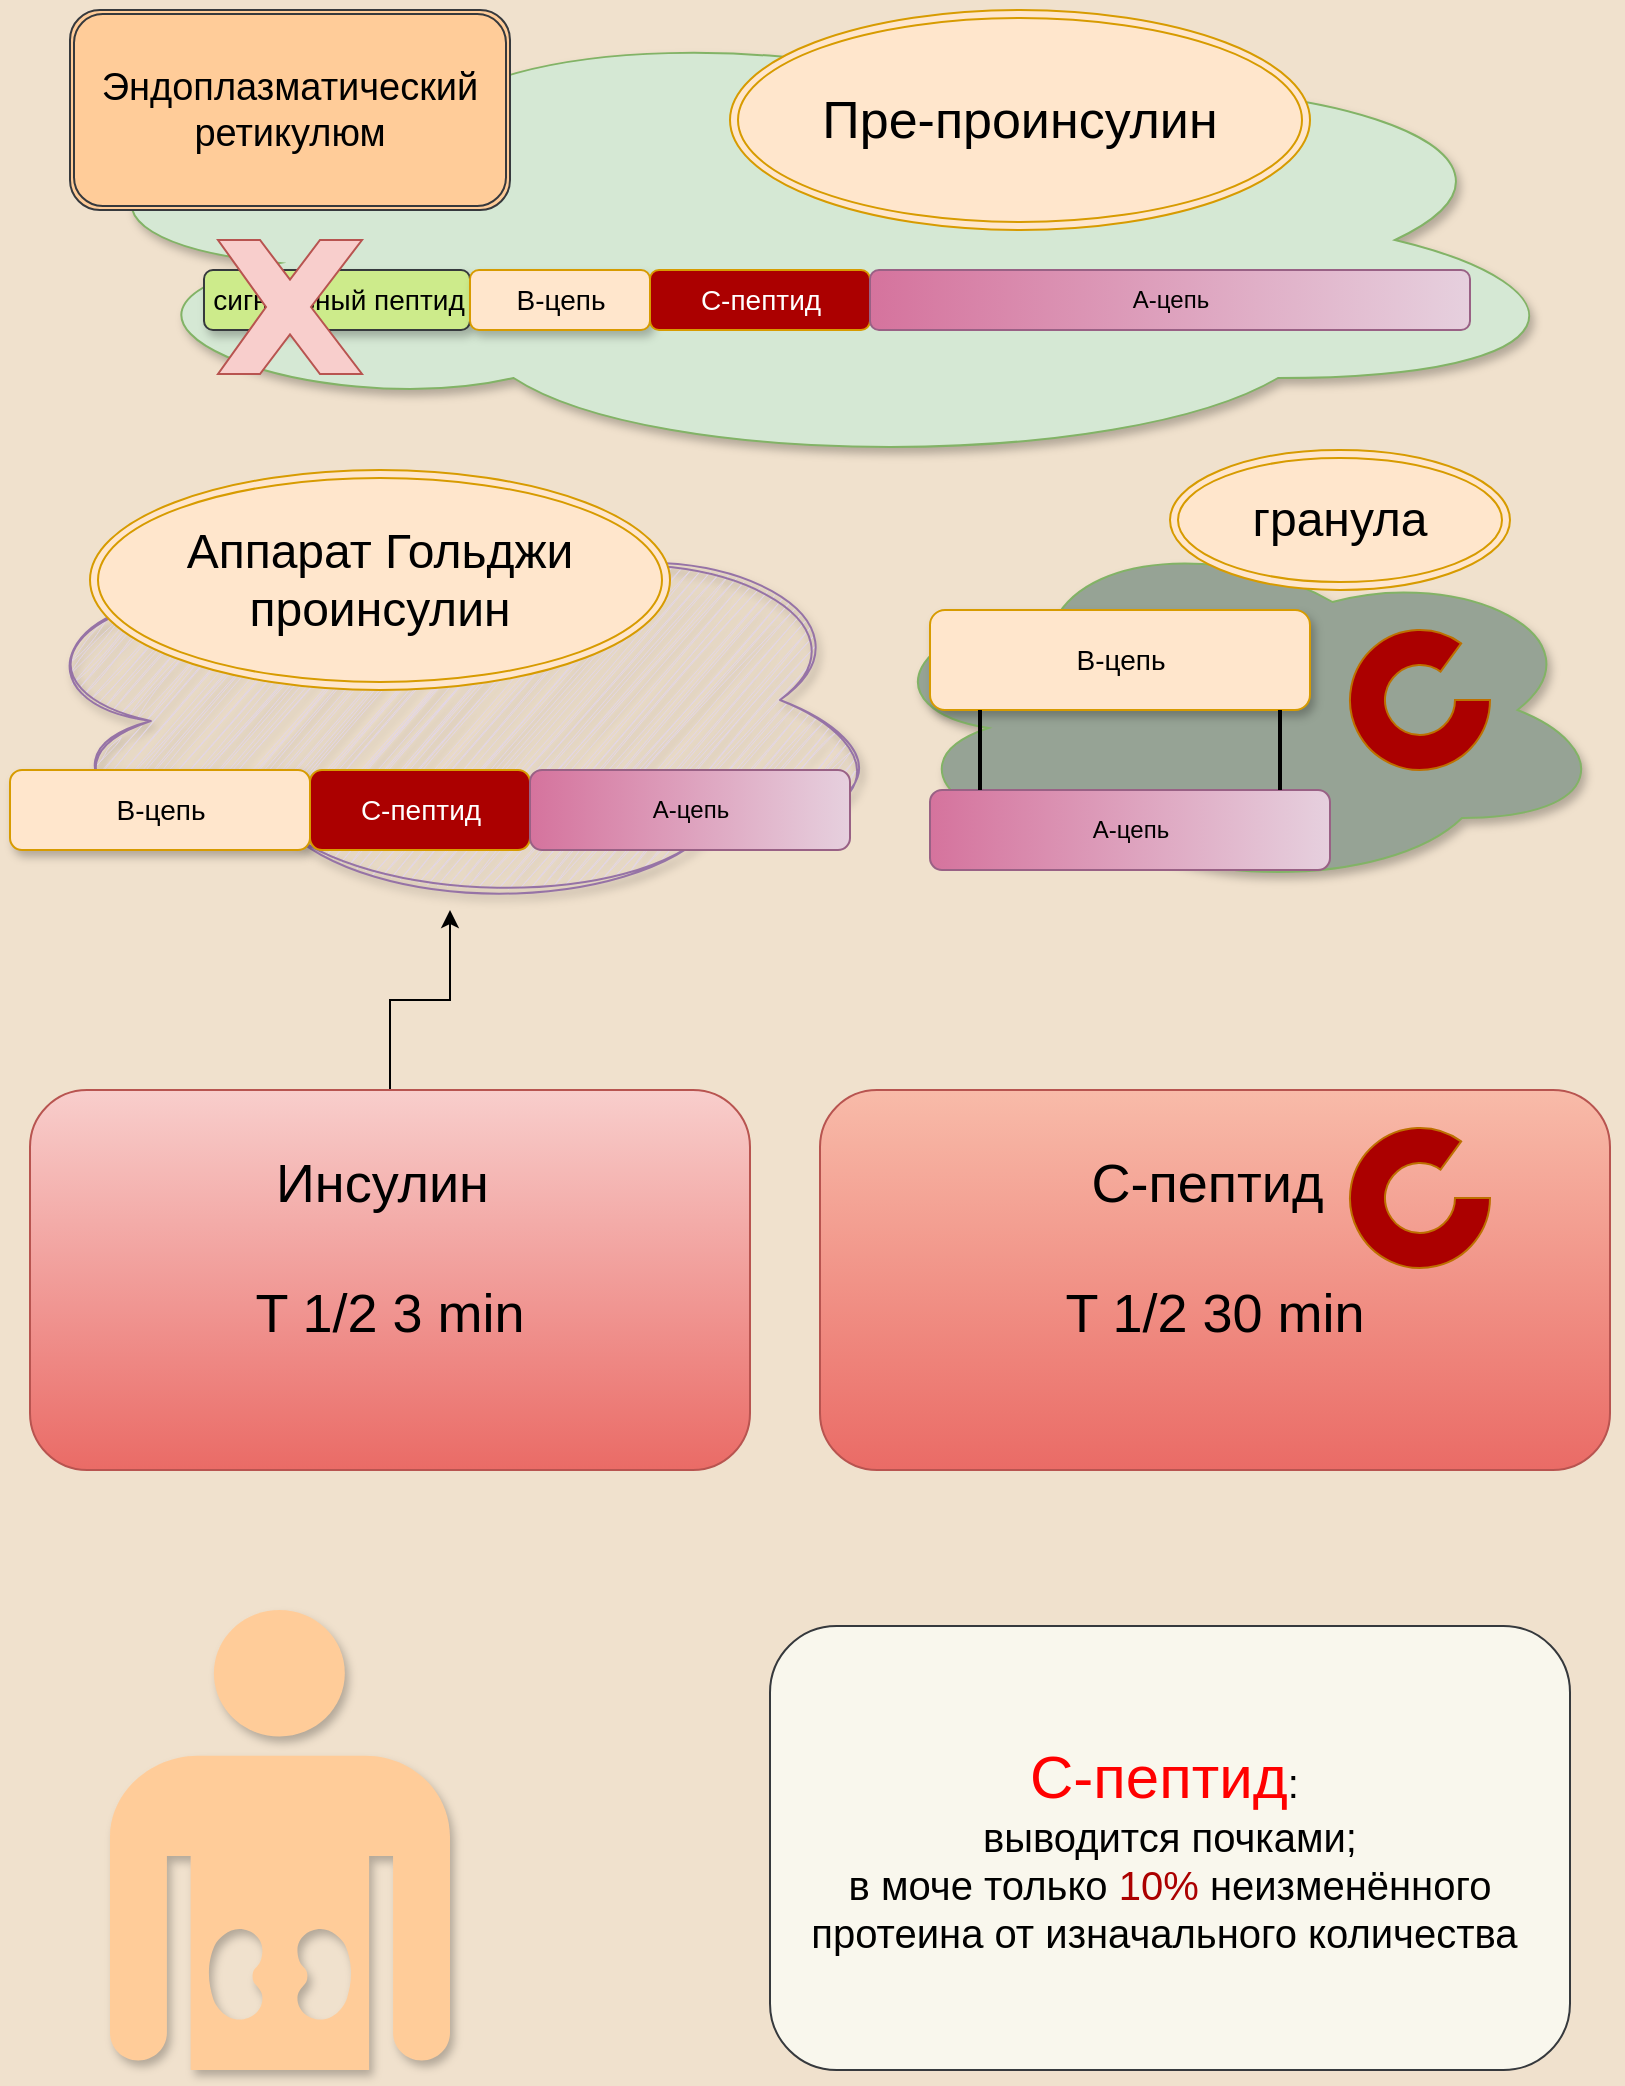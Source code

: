 <mxfile version="24.2.7" type="github">
  <diagram name="Page-1" id="Q5VpdjAaMo4lQVa2g33S">
    <mxGraphModel dx="1231" dy="663" grid="0" gridSize="10" guides="1" tooltips="1" connect="1" arrows="1" fold="1" page="1" pageScale="1" pageWidth="850" pageHeight="1100" background="#f0e1cd" math="0" shadow="0">
      <root>
        <mxCell id="0" />
        <mxCell id="1" parent="0" />
        <mxCell id="KBVNrPTxMM-x9LvNGslD-2" value="" style="ellipse;shape=cloud;whiteSpace=wrap;html=1;fillColor=#d5e8d4;strokeColor=#82b366;shadow=1;" parent="1" vertex="1">
          <mxGeometry x="30" y="10" width="780" height="230" as="geometry" />
        </mxCell>
        <mxCell id="KBVNrPTxMM-x9LvNGslD-3" value="&lt;font color=&quot;#ff0000&quot; style=&quot;font-size: 30px;&quot;&gt;С-пептид&lt;/font&gt;&lt;font style=&quot;font-size: 20px;&quot;&gt;:&amp;nbsp;&lt;/font&gt;&lt;div&gt;&lt;font style=&quot;font-size: 20px;&quot;&gt;выводится почками;&lt;/font&gt;&lt;div style=&quot;font-size: 20px;&quot;&gt;&lt;font style=&quot;font-size: 20px;&quot;&gt;в моче только &lt;font color=&quot;#ab0000&quot;&gt;10%&lt;/font&gt; неизменённого протеина&amp;nbsp;&lt;/font&gt;&lt;span style=&quot;background-color: initial;&quot;&gt;от изначального количества&amp;nbsp;&lt;/span&gt;&lt;/div&gt;&lt;/div&gt;" style="rounded=1;whiteSpace=wrap;html=1;fillColor=#f9f7ed;strokeColor=#36393d;" parent="1" vertex="1">
          <mxGeometry x="400" y="818" width="400" height="222" as="geometry" />
        </mxCell>
        <mxCell id="KBVNrPTxMM-x9LvNGslD-4" value="" style="shape=mxgraph.signs.healthcare.kidney;html=1;pointerEvents=1;fillColor=#FFCC99;strokeColor=none;verticalLabelPosition=bottom;verticalAlign=top;align=center;fontColor=#663300;shadow=1;" parent="1" vertex="1">
          <mxGeometry x="70" y="810" width="170" height="230" as="geometry" />
        </mxCell>
        <mxCell id="KBVNrPTxMM-x9LvNGslD-5" value="&lt;font style=&quot;font-size: 27px;&quot;&gt;C-пептид&amp;nbsp;&lt;/font&gt;&lt;div style=&quot;font-size: 27px;&quot;&gt;&lt;font style=&quot;font-size: 27px;&quot;&gt;&lt;br&gt;&lt;/font&gt;&lt;div style=&quot;&quot;&gt;&lt;font style=&quot;font-size: 27px;&quot;&gt;&lt;font style=&quot;font-size: 27px;&quot;&gt;T 1/2&lt;/font&gt;&lt;span style=&quot;background-color: initial;&quot;&gt;&amp;nbsp;30 min&lt;/span&gt;&lt;/font&gt;&lt;div style=&quot;&quot;&gt;&lt;div&gt;&lt;br&gt;&lt;/div&gt;&lt;/div&gt;&lt;/div&gt;&lt;/div&gt;" style="whiteSpace=wrap;html=1;fillColor=#F8BBA9;strokeColor=#b85450;gradientColor=#ea6b66;rounded=1;" parent="1" vertex="1">
          <mxGeometry x="425" y="550" width="395" height="190" as="geometry" />
        </mxCell>
        <mxCell id="h3QjR-4epG_l3zSMOFsa-1" value="" style="edgeStyle=orthogonalEdgeStyle;rounded=0;orthogonalLoop=1;jettySize=auto;html=1;" edge="1" parent="1" source="KBVNrPTxMM-x9LvNGslD-8" target="KBVNrPTxMM-x9LvNGslD-10">
          <mxGeometry relative="1" as="geometry" />
        </mxCell>
        <mxCell id="KBVNrPTxMM-x9LvNGslD-8" value="&lt;font style=&quot;font-size: 27px;&quot;&gt;Инсулин&amp;nbsp;&lt;/font&gt;&lt;div style=&quot;font-size: 27px;&quot;&gt;&lt;font style=&quot;font-size: 27px;&quot;&gt;&lt;br&gt;&lt;/font&gt;&lt;div style=&quot;&quot;&gt;&lt;font style=&quot;font-size: 27px;&quot;&gt;&lt;font style=&quot;font-size: 27px;&quot;&gt;T 1/2&amp;nbsp;&lt;/font&gt;&lt;span style=&quot;background-color: initial;&quot;&gt;3 min&lt;/span&gt;&lt;/font&gt;&lt;div style=&quot;&quot;&gt;&lt;div style=&quot;&quot;&gt;&lt;br&gt;&lt;/div&gt;&lt;/div&gt;&lt;/div&gt;&lt;/div&gt;" style="whiteSpace=wrap;html=1;fillColor=#f8cecc;strokeColor=#b85450;gradientColor=#ea6b66;rounded=1;" parent="1" vertex="1">
          <mxGeometry x="30" y="550" width="360" height="190" as="geometry" />
        </mxCell>
        <mxCell id="KBVNrPTxMM-x9LvNGslD-10" value="" style="ellipse;shape=cloud;whiteSpace=wrap;html=1;fillColor=#e1d5e7;strokeColor=#9673a6;sketch=1;curveFitting=1;jiggle=2;shadow=1;" parent="1" vertex="1">
          <mxGeometry x="20" y="250" width="440" height="210" as="geometry" />
        </mxCell>
        <mxCell id="KBVNrPTxMM-x9LvNGslD-11" value="" style="ellipse;shape=cloud;whiteSpace=wrap;html=1;fillColor=#96A395;strokeColor=#82b366;shadow=1;" parent="1" vertex="1">
          <mxGeometry x="450" y="270" width="370" height="180" as="geometry" />
        </mxCell>
        <mxCell id="KBVNrPTxMM-x9LvNGslD-12" value="" style="verticalLabelPosition=bottom;verticalAlign=top;html=1;shape=mxgraph.basic.partConcEllipse;startAngle=0.25;endAngle=0.1;arcWidth=0.5;fillColor=#AB0000;strokeColor=#BD7000;fontColor=#000000;" parent="1" vertex="1">
          <mxGeometry x="690" y="320" width="70" height="70" as="geometry" />
        </mxCell>
        <mxCell id="KBVNrPTxMM-x9LvNGslD-13" value="&lt;font style=&quot;font-size: 14px;&quot;&gt;сигнальный пептид&lt;/font&gt;" style="html=1;points=[[0,0,0,0,5],[0,1,0,0,-5],[1,0,0,0,5],[1,1,0,0,-5]];perimeter=orthogonalPerimeter;outlineConnect=0;targetShapes=umlLifeline;portConstraint=eastwest;newEdgeStyle={&quot;curved&quot;:0,&quot;rounded&quot;:0};direction=south;fillColor=#cdeb8b;strokeColor=#36393d;rounded=1;shadow=1;" parent="1" vertex="1">
          <mxGeometry x="117" y="140" width="133" height="30" as="geometry" />
        </mxCell>
        <mxCell id="KBVNrPTxMM-x9LvNGslD-14" value="&lt;font style=&quot;font-size: 14px;&quot;&gt;В-цепь&lt;/font&gt;" style="html=1;points=[[0,0,0,0,5],[0,1,0,0,-5],[1,0,0,0,5],[1,1,0,0,-5]];perimeter=orthogonalPerimeter;outlineConnect=0;targetShapes=umlLifeline;portConstraint=eastwest;newEdgeStyle={&quot;curved&quot;:0,&quot;rounded&quot;:0};direction=south;fillColor=#ffe6cc;strokeColor=#d79b00;rounded=1;shadow=1;" parent="1" vertex="1">
          <mxGeometry x="250" y="140" width="90" height="30" as="geometry" />
        </mxCell>
        <mxCell id="KBVNrPTxMM-x9LvNGslD-15" value="&lt;font style=&quot;font-size: 14px;&quot;&gt;С-пептид&lt;/font&gt;" style="html=1;points=[[0,0,0,0,5],[0,1,0,0,-5],[1,0,0,0,5],[1,1,0,0,-5]];perimeter=orthogonalPerimeter;outlineConnect=0;targetShapes=umlLifeline;portConstraint=eastwest;newEdgeStyle={&quot;curved&quot;:0,&quot;rounded&quot;:0};direction=south;fillColor=#AB0000;strokeColor=#D79B00;rounded=1;fontColor=#FFFFFF;" parent="1" vertex="1">
          <mxGeometry x="340" y="140" width="110" height="30" as="geometry" />
        </mxCell>
        <mxCell id="KBVNrPTxMM-x9LvNGslD-16" value="А-цепь" style="html=1;points=[[0,0,0,0,5],[0,1,0,0,-5],[1,0,0,0,5],[1,1,0,0,-5]];perimeter=orthogonalPerimeter;outlineConnect=0;targetShapes=umlLifeline;portConstraint=eastwest;newEdgeStyle={&quot;curved&quot;:0,&quot;rounded&quot;:0};direction=south;fillColor=#e6d0de;gradientColor=#d5739d;strokeColor=#996185;rounded=1;" parent="1" vertex="1">
          <mxGeometry x="450" y="140" width="300" height="30" as="geometry" />
        </mxCell>
        <mxCell id="KBVNrPTxMM-x9LvNGslD-17" value="&lt;font style=&quot;font-size: 14px;&quot;&gt;В-цепь&lt;/font&gt;" style="html=1;points=[[0,0,0,0,5],[0,1,0,0,-5],[1,0,0,0,5],[1,1,0,0,-5]];perimeter=orthogonalPerimeter;outlineConnect=0;targetShapes=umlLifeline;portConstraint=eastwest;newEdgeStyle={&quot;curved&quot;:0,&quot;rounded&quot;:0};direction=south;fillColor=#ffe6cc;strokeColor=#d79b00;rounded=1;shadow=1;" parent="1" vertex="1">
          <mxGeometry x="20" y="390" width="150" height="40" as="geometry" />
        </mxCell>
        <mxCell id="KBVNrPTxMM-x9LvNGslD-18" value="&lt;font style=&quot;font-size: 14px;&quot;&gt;С-пептид&lt;/font&gt;" style="html=1;points=[[0,0,0,0,5],[0,1,0,0,-5],[1,0,0,0,5],[1,1,0,0,-5]];perimeter=orthogonalPerimeter;outlineConnect=0;targetShapes=umlLifeline;portConstraint=eastwest;newEdgeStyle={&quot;curved&quot;:0,&quot;rounded&quot;:0};direction=south;fillColor=#AB0000;gradientColor=none;strokeColor=#d79b00;rounded=1;fontColor=#FFFFFF;" parent="1" vertex="1">
          <mxGeometry x="170" y="390" width="110" height="40" as="geometry" />
        </mxCell>
        <mxCell id="KBVNrPTxMM-x9LvNGslD-19" value="А-цепь" style="html=1;points=[[0,0,0,0,5],[0,1,0,0,-5],[1,0,0,0,5],[1,1,0,0,-5]];perimeter=orthogonalPerimeter;outlineConnect=0;targetShapes=umlLifeline;portConstraint=eastwest;newEdgeStyle={&quot;curved&quot;:0,&quot;rounded&quot;:0};direction=south;fillColor=#e6d0de;gradientColor=#d5739d;strokeColor=#996185;rounded=1;" parent="1" vertex="1">
          <mxGeometry x="280" y="390" width="160" height="40" as="geometry" />
        </mxCell>
        <mxCell id="KBVNrPTxMM-x9LvNGslD-20" value="&lt;font style=&quot;font-size: 14px;&quot;&gt;В-цепь&lt;/font&gt;" style="html=1;points=[[0,0,0,0,5],[0,1,0,0,-5],[1,0,0,0,5],[1,1,0,0,-5]];perimeter=orthogonalPerimeter;outlineConnect=0;targetShapes=umlLifeline;portConstraint=eastwest;newEdgeStyle={&quot;curved&quot;:0,&quot;rounded&quot;:0};direction=south;fillColor=#ffe6cc;strokeColor=#d79b00;rounded=1;shadow=1;" parent="1" vertex="1">
          <mxGeometry x="480" y="310" width="190" height="50" as="geometry" />
        </mxCell>
        <mxCell id="KBVNrPTxMM-x9LvNGslD-21" value="А-цепь" style="html=1;points=[[0,0,0,0,5],[0,1,0,0,-5],[1,0,0,0,5],[1,1,0,0,-5]];perimeter=orthogonalPerimeter;outlineConnect=0;targetShapes=umlLifeline;portConstraint=eastwest;newEdgeStyle={&quot;curved&quot;:0,&quot;rounded&quot;:0};direction=south;fillColor=#e6d0de;gradientColor=#d5739d;strokeColor=#996185;rounded=1;" parent="1" vertex="1">
          <mxGeometry x="480" y="400" width="200" height="40" as="geometry" />
        </mxCell>
        <mxCell id="KBVNrPTxMM-x9LvNGslD-23" value="" style="line;strokeWidth=2;direction=south;html=1;" parent="1" vertex="1">
          <mxGeometry x="500" y="360" width="10" height="40" as="geometry" />
        </mxCell>
        <mxCell id="KBVNrPTxMM-x9LvNGslD-24" value="" style="line;strokeWidth=2;direction=south;html=1;" parent="1" vertex="1">
          <mxGeometry x="650" y="360" width="10" height="40" as="geometry" />
        </mxCell>
        <mxCell id="KBVNrPTxMM-x9LvNGslD-25" value="&lt;font style=&quot;font-size: 19px;&quot;&gt;Эндоплазматический ретикулюм&lt;/font&gt;" style="shape=ext;double=1;rounded=1;whiteSpace=wrap;html=1;fillColor=#ffcc99;strokeColor=#36393d;" parent="1" vertex="1">
          <mxGeometry x="50" y="10" width="220" height="100" as="geometry" />
        </mxCell>
        <mxCell id="KBVNrPTxMM-x9LvNGslD-26" value="&lt;font style=&quot;font-size: 26px;&quot;&gt;Пре-проинсулин&lt;/font&gt;" style="ellipse;shape=doubleEllipse;whiteSpace=wrap;html=1;fillColor=#ffe6cc;strokeColor=#d79b00;" parent="1" vertex="1">
          <mxGeometry x="380" y="10" width="290" height="110" as="geometry" />
        </mxCell>
        <mxCell id="KBVNrPTxMM-x9LvNGslD-27" value="&lt;font style=&quot;font-size: 24px;&quot;&gt;Аппарат Гольджи&lt;/font&gt;&lt;div&gt;&lt;font style=&quot;font-size: 24px;&quot;&gt;проинсулин&lt;/font&gt;&lt;/div&gt;" style="ellipse;shape=doubleEllipse;whiteSpace=wrap;html=1;fillColor=#ffe6cc;strokeColor=#d79b00;" parent="1" vertex="1">
          <mxGeometry x="60" y="240" width="290" height="110" as="geometry" />
        </mxCell>
        <mxCell id="KBVNrPTxMM-x9LvNGslD-28" value="&lt;font style=&quot;font-size: 24px;&quot;&gt;гранула&lt;/font&gt;" style="ellipse;shape=doubleEllipse;whiteSpace=wrap;html=1;fillColor=#ffe6cc;strokeColor=#d79b00;" parent="1" vertex="1">
          <mxGeometry x="600" y="230" width="170" height="70" as="geometry" />
        </mxCell>
        <mxCell id="KBVNrPTxMM-x9LvNGslD-30" value="" style="verticalLabelPosition=bottom;verticalAlign=top;html=1;shape=mxgraph.basic.x;fillColor=#f8cecc;strokeColor=#b85450;" parent="1" vertex="1">
          <mxGeometry x="124" y="125" width="72" height="67" as="geometry" />
        </mxCell>
        <mxCell id="KBVNrPTxMM-x9LvNGslD-32" value="" style="verticalLabelPosition=bottom;verticalAlign=top;html=1;shape=mxgraph.basic.partConcEllipse;startAngle=0.25;endAngle=0.1;arcWidth=0.5;fillColor=#AB0000;strokeColor=#BD7000;fontColor=#000000;" parent="1" vertex="1">
          <mxGeometry x="690" y="569" width="70" height="70" as="geometry" />
        </mxCell>
      </root>
    </mxGraphModel>
  </diagram>
</mxfile>
